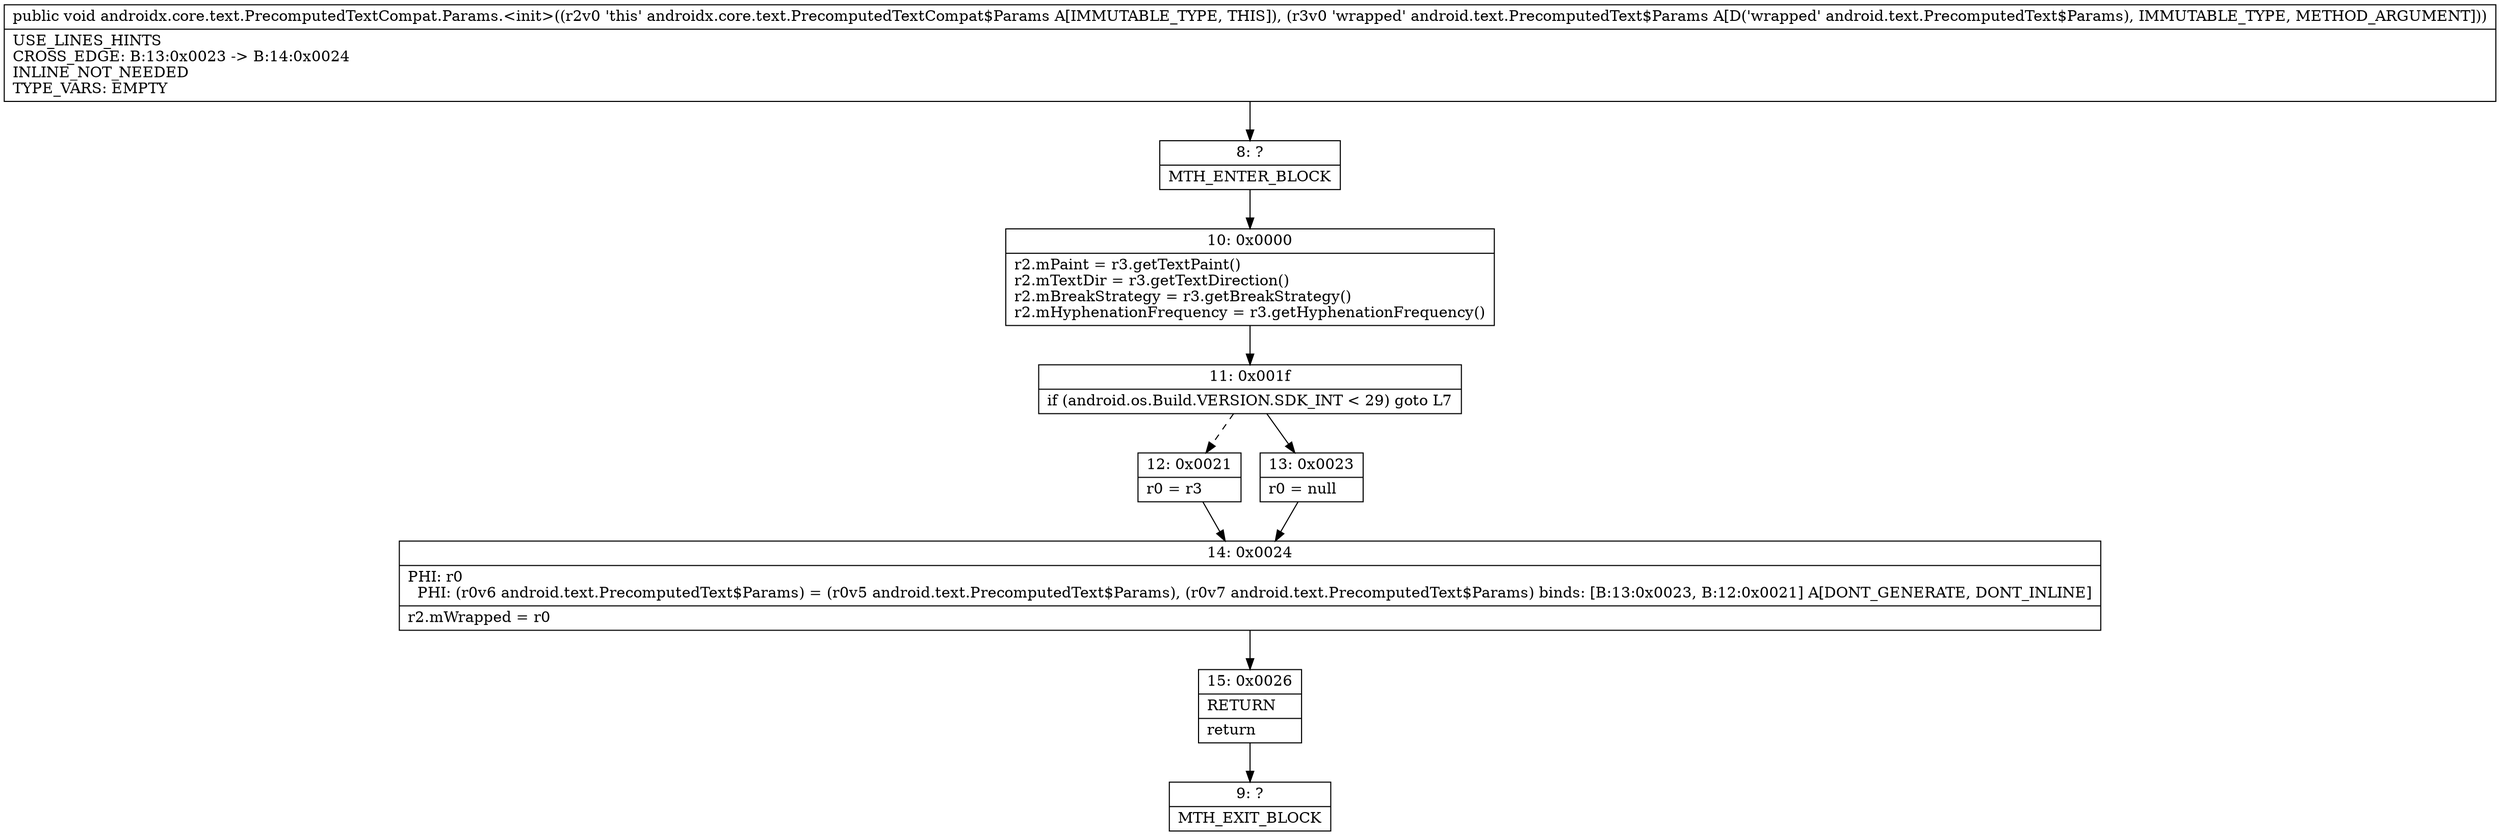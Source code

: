 digraph "CFG forandroidx.core.text.PrecomputedTextCompat.Params.\<init\>(Landroid\/text\/PrecomputedText$Params;)V" {
Node_8 [shape=record,label="{8\:\ ?|MTH_ENTER_BLOCK\l}"];
Node_10 [shape=record,label="{10\:\ 0x0000|r2.mPaint = r3.getTextPaint()\lr2.mTextDir = r3.getTextDirection()\lr2.mBreakStrategy = r3.getBreakStrategy()\lr2.mHyphenationFrequency = r3.getHyphenationFrequency()\l}"];
Node_11 [shape=record,label="{11\:\ 0x001f|if (android.os.Build.VERSION.SDK_INT \< 29) goto L7\l}"];
Node_12 [shape=record,label="{12\:\ 0x0021|r0 = r3\l}"];
Node_14 [shape=record,label="{14\:\ 0x0024|PHI: r0 \l  PHI: (r0v6 android.text.PrecomputedText$Params) = (r0v5 android.text.PrecomputedText$Params), (r0v7 android.text.PrecomputedText$Params) binds: [B:13:0x0023, B:12:0x0021] A[DONT_GENERATE, DONT_INLINE]\l|r2.mWrapped = r0\l}"];
Node_15 [shape=record,label="{15\:\ 0x0026|RETURN\l|return\l}"];
Node_9 [shape=record,label="{9\:\ ?|MTH_EXIT_BLOCK\l}"];
Node_13 [shape=record,label="{13\:\ 0x0023|r0 = null\l}"];
MethodNode[shape=record,label="{public void androidx.core.text.PrecomputedTextCompat.Params.\<init\>((r2v0 'this' androidx.core.text.PrecomputedTextCompat$Params A[IMMUTABLE_TYPE, THIS]), (r3v0 'wrapped' android.text.PrecomputedText$Params A[D('wrapped' android.text.PrecomputedText$Params), IMMUTABLE_TYPE, METHOD_ARGUMENT]))  | USE_LINES_HINTS\lCROSS_EDGE: B:13:0x0023 \-\> B:14:0x0024\lINLINE_NOT_NEEDED\lTYPE_VARS: EMPTY\l}"];
MethodNode -> Node_8;Node_8 -> Node_10;
Node_10 -> Node_11;
Node_11 -> Node_12[style=dashed];
Node_11 -> Node_13;
Node_12 -> Node_14;
Node_14 -> Node_15;
Node_15 -> Node_9;
Node_13 -> Node_14;
}

